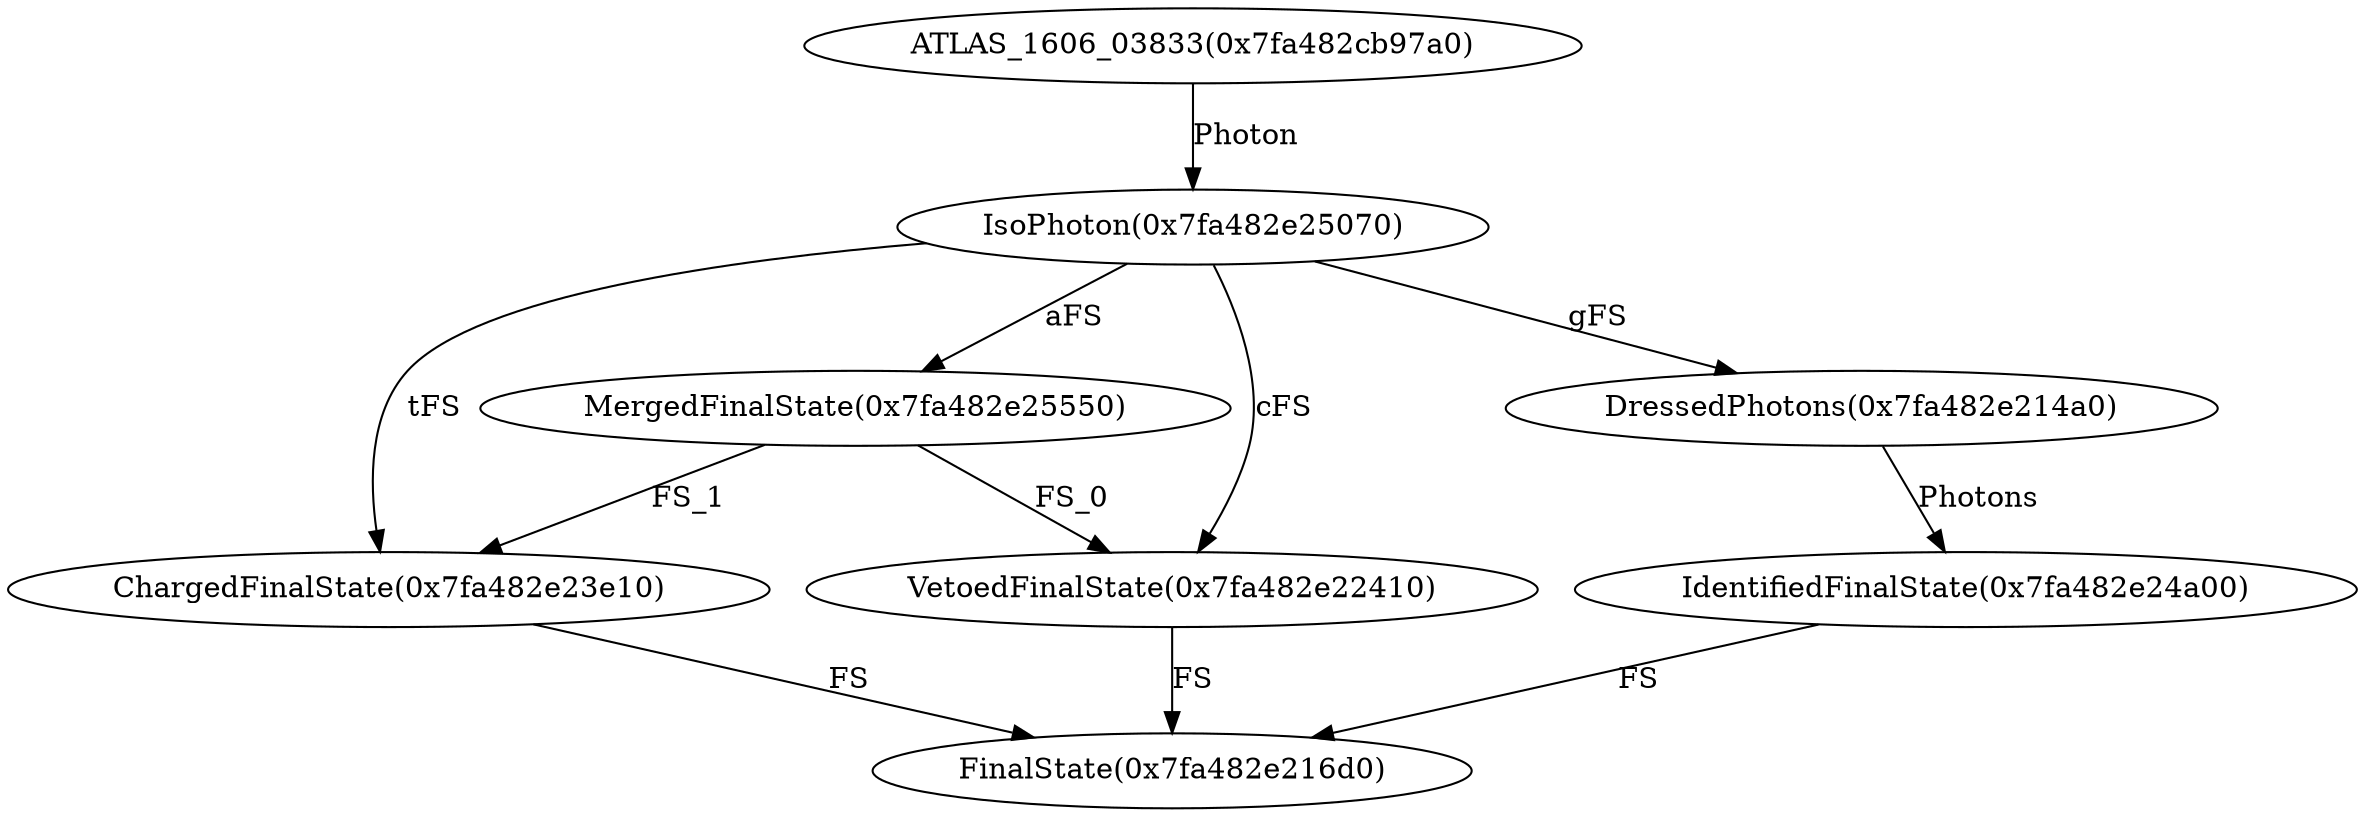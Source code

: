 digraph G {
0[label="ATLAS_1606_03833(0x7fa482cb97a0)", taillabel="0"];
1[label="FinalState(0x7fa482e216d0)", taillabel="0"];
2[label="VetoedFinalState(0x7fa482e22410)", taillabel="0"];
3[label="ChargedFinalState(0x7fa482e23e10)", taillabel="0"];
4[label="MergedFinalState(0x7fa482e25550)", taillabel="0"];
5[label="IdentifiedFinalState(0x7fa482e24a00)", taillabel="0"];
6[label="DressedPhotons(0x7fa482e214a0)", taillabel="0"];
7[label="IsoPhoton(0x7fa482e25070)", taillabel="0"];
2->1 [label="FS"];
3->1 [label="FS"];
4->2 [label="FS_0"];
4->3 [label="FS_1"];
5->1 [label="FS"];
6->5 [label="Photons"];
7->6 [label="gFS"];
7->2 [label="cFS"];
7->3 [label="tFS"];
7->4 [label="aFS"];
0->7 [label="Photon"];
}
digraph G {
0[label="ChargedFinalState(0x7fa482e23e10)", taillabel="0"];
}
digraph G {
0[label="ChargedFinalState(0x7fa482e23e10)", taillabel="0"];
}
digraph G {
0[label="MergedFinalState(0x7fa482e25550)", taillabel="0"];
}
digraph G {
0[label="MergedFinalState(0x7fa482e25550)", taillabel="0"];
}
digraph G {
0[label="IsoPhoton(0x7fa482e25070)", taillabel="0"];
}
digraph G {
0[label="IsoPhoton(0x7fa482e25070)", taillabel="0"];
}
digraph G {
0[label="DressedPhotons(0x7fa482e214a0)", taillabel="0"];
}
digraph G {
0[label="DressedPhotons(0x7fa482e214a0)", taillabel="0"];
}
digraph G {
0[label="VetoedFinalState(0x7fa482e22410)", taillabel="0"];
}
digraph G {
0[label="VetoedFinalState(0x7fa482e22410)", taillabel="0"];
}
digraph G {
0[label="FinalState(0x7fa482e216d0)", taillabel="0"];
}
digraph G {
0[label="FinalState(0x7fa482e216d0)", taillabel="0"];
}
digraph G {
0[label="IdentifiedFinalState(0x7fa482e24a00)", taillabel="0"];
}
digraph G {
0[label="IdentifiedFinalState(0x7fa482e24a00)", taillabel="0"];
}
digraph G {
0[label="ATLAS_1606_03833(0x7fa482cb97a0)", taillabel="0"];
1[label="FinalState(0x7fa482e216d0)", taillabel="0"];
2[label="VetoedFinalState(0x7fa482e22410)", taillabel="0"];
3[label="ChargedFinalState(0x7fa482e23e10)", taillabel="0"];
4[label="MergedFinalState(0x7fa482e25550)", taillabel="0"];
5[label="IdentifiedFinalState(0x7fa482e24a00)", taillabel="0"];
6[label="DressedPhotons(0x7fa482e214a0)", taillabel="0"];
7[label="IsoPhoton(0x7fa482e25070)", taillabel="0"];
2->1 [label="FS"];
3->1 [label="FS"];
4->2 [label="FS_0"];
4->3 [label="FS_1"];
5->1 [label="FS"];
6->5 [label="Photons"];
7->6 [label="gFS"];
7->2 [label="cFS"];
7->3 [label="tFS"];
7->4 [label="aFS"];
0->7 [label="Photon"];
}
digraph G {
0[label="ATLAS_1606_03833(0x7fa482cb97a0)", taillabel="0"];
1[label="FinalState(0x7fa482e216d0)", taillabel="0"];
2[label="VetoedFinalState(0x7fa482e22410)", taillabel="0"];
3[label="ChargedFinalState(0x7fa482e23e10)", taillabel="0"];
4[label="MergedFinalState(0x7fa482e25550)", taillabel="0"];
5[label="IdentifiedFinalState(0x7fa482e24a00)", taillabel="0"];
6[label="DressedPhotons(0x7fa482e214a0)", taillabel="0"];
7[label="IsoPhoton(0x7fa482e25070)", taillabel="0"];
2->1 [label="FS"];
3->1 [label="FS"];
4->2 [label="FS_0"];
4->3 [label="FS_1"];
5->1 [label="FS"];
6->5 [label="Photons"];
7->6 [label="gFS"];
7->2 [label="cFS"];
7->3 [label="tFS"];
7->4 [label="aFS"];
0->7 [label="Photon"];
}
digraph G {
 struct4 [shape=record, label="IsoPhoton (0x7fa482e25070)"];
 struct3 [shape=record, label="DressedPhotons (0x7fa482e214a0) | MergedFinalState (0x7fa482e25550)"];
 struct2 [shape=record, label="VetoedFinalState (0x7fa482e22410) | ChargedFinalState (0x7fa482e23e10) | IdentifiedFinalState (0x7fa482e24a00)"];
 struct1 [shape=record, label="FinalState (0x7fa482e216d0)"];
 struct4 -> struct3;
 struct3 -> struct2;
 struct2 -> struct1;
}
digraph G {
 struct4 [shape=record, label="IsoPhoton (0x7fa482e25070)"];
 struct3 [shape=record, label="DressedPhotons (0x7fa482e214a0) | MergedFinalState (0x7fa482e25550)"];
 struct2 [shape=record, label="VetoedFinalState (0x7fa482e22410) | ChargedFinalState (0x7fa482e23e10) | IdentifiedFinalState (0x7fa482e24a00)"];
 struct1 [shape=record, label="FinalState (0x7fa482e216d0)"];
 struct4 -> struct3;
 struct3 -> struct2;
 struct2 -> struct1;
}
digraph G {
 struct5 [shape=record, label="IsoPhoton (0x7fa482e25070)"];
 struct4 [shape=record, label="DressedPhotons (0x7fa482e214a0)"];
 struct3 [shape=record, label="IdentifiedFinalState (0x7fa482e24a00) | MergedFinalState (0x7fa482e25550)"];
 struct2 [shape=record, label="VetoedFinalState (0x7fa482e22410) | ChargedFinalState (0x7fa482e23e10)"];
 struct1 [shape=record, label="FinalState (0x7fa482e216d0)"];
 struct5 -> struct4;
 struct4 -> struct3;
 struct3 -> struct2;
 struct2 -> struct1;
}
digraph G {
 struct4 [shape=record, label="IsoPhoton (0x7fa482e25070)"];
 struct3 [shape=record, label="DressedPhotons (0x7fa482e214a0) | MergedFinalState (0x7fa482e25550)"];
 struct2 [shape=record, label="VetoedFinalState (0x7fa482e22410) | ChargedFinalState (0x7fa482e23e10) | IdentifiedFinalState (0x7fa482e24a00)"];
 struct1 [shape=record, label="FinalState (0x7fa482e216d0)"];
 struct4 -> struct3;
 struct3 -> struct2;
 struct2 -> struct1;
}
